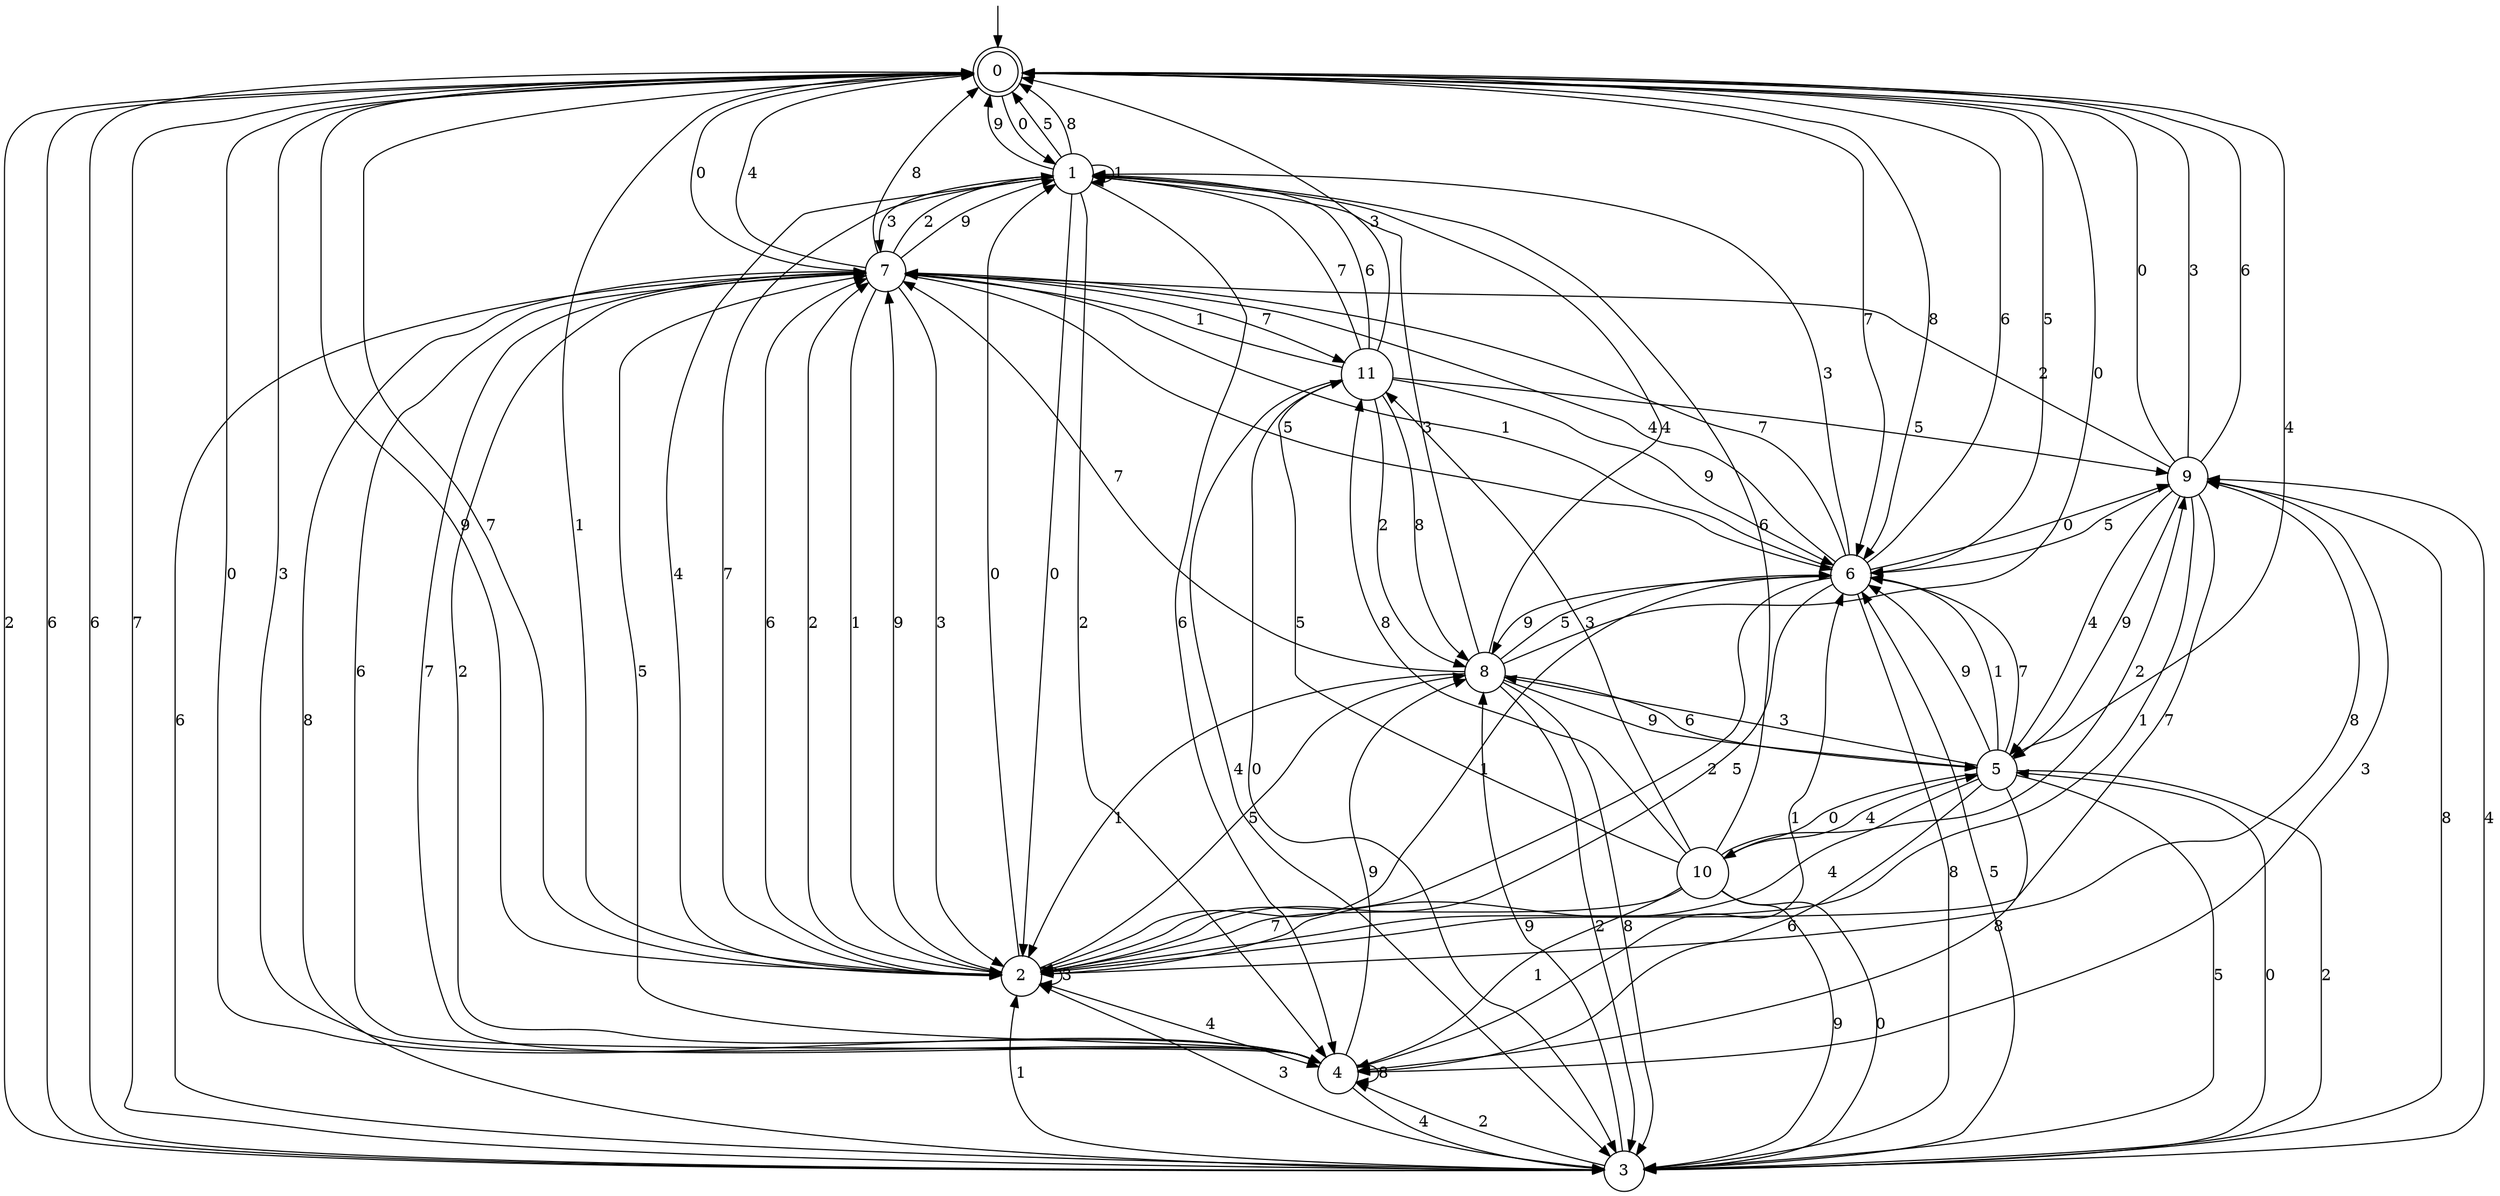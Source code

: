 digraph g {

	s0 [shape="doublecircle" label="0"];
	s1 [shape="circle" label="1"];
	s2 [shape="circle" label="2"];
	s3 [shape="circle" label="3"];
	s4 [shape="circle" label="4"];
	s5 [shape="circle" label="5"];
	s6 [shape="circle" label="6"];
	s7 [shape="circle" label="7"];
	s8 [shape="circle" label="8"];
	s9 [shape="circle" label="9"];
	s10 [shape="circle" label="10"];
	s11 [shape="circle" label="11"];
	s0 -> s1 [label="0"];
	s0 -> s2 [label="1"];
	s0 -> s3 [label="2"];
	s0 -> s4 [label="3"];
	s0 -> s5 [label="4"];
	s0 -> s6 [label="5"];
	s0 -> s3 [label="6"];
	s0 -> s6 [label="7"];
	s0 -> s6 [label="8"];
	s0 -> s2 [label="9"];
	s1 -> s2 [label="0"];
	s1 -> s1 [label="1"];
	s1 -> s4 [label="2"];
	s1 -> s7 [label="3"];
	s1 -> s2 [label="4"];
	s1 -> s0 [label="5"];
	s1 -> s4 [label="6"];
	s1 -> s2 [label="7"];
	s1 -> s0 [label="8"];
	s1 -> s0 [label="9"];
	s2 -> s1 [label="0"];
	s2 -> s6 [label="1"];
	s2 -> s7 [label="2"];
	s2 -> s2 [label="3"];
	s2 -> s4 [label="4"];
	s2 -> s8 [label="5"];
	s2 -> s7 [label="6"];
	s2 -> s0 [label="7"];
	s2 -> s9 [label="8"];
	s2 -> s7 [label="9"];
	s3 -> s5 [label="0"];
	s3 -> s2 [label="1"];
	s3 -> s4 [label="2"];
	s3 -> s2 [label="3"];
	s3 -> s9 [label="4"];
	s3 -> s6 [label="5"];
	s3 -> s0 [label="6"];
	s3 -> s0 [label="7"];
	s3 -> s7 [label="8"];
	s3 -> s8 [label="9"];
	s4 -> s0 [label="0"];
	s4 -> s6 [label="1"];
	s4 -> s7 [label="2"];
	s4 -> s9 [label="3"];
	s4 -> s3 [label="4"];
	s4 -> s7 [label="5"];
	s4 -> s7 [label="6"];
	s4 -> s7 [label="7"];
	s4 -> s4 [label="8"];
	s4 -> s8 [label="9"];
	s5 -> s10 [label="0"];
	s5 -> s6 [label="1"];
	s5 -> s3 [label="2"];
	s5 -> s8 [label="3"];
	s5 -> s2 [label="4"];
	s5 -> s3 [label="5"];
	s5 -> s4 [label="6"];
	s5 -> s6 [label="7"];
	s5 -> s4 [label="8"];
	s5 -> s6 [label="9"];
	s6 -> s9 [label="0"];
	s6 -> s7 [label="1"];
	s6 -> s2 [label="2"];
	s6 -> s1 [label="3"];
	s6 -> s7 [label="4"];
	s6 -> s2 [label="5"];
	s6 -> s0 [label="6"];
	s6 -> s7 [label="7"];
	s6 -> s3 [label="8"];
	s6 -> s8 [label="9"];
	s7 -> s0 [label="0"];
	s7 -> s2 [label="1"];
	s7 -> s1 [label="2"];
	s7 -> s2 [label="3"];
	s7 -> s0 [label="4"];
	s7 -> s6 [label="5"];
	s7 -> s3 [label="6"];
	s7 -> s11 [label="7"];
	s7 -> s0 [label="8"];
	s7 -> s1 [label="9"];
	s8 -> s0 [label="0"];
	s8 -> s2 [label="1"];
	s8 -> s3 [label="2"];
	s8 -> s1 [label="3"];
	s8 -> s1 [label="4"];
	s8 -> s6 [label="5"];
	s8 -> s5 [label="6"];
	s8 -> s7 [label="7"];
	s8 -> s3 [label="8"];
	s8 -> s5 [label="9"];
	s9 -> s0 [label="0"];
	s9 -> s2 [label="1"];
	s9 -> s7 [label="2"];
	s9 -> s0 [label="3"];
	s9 -> s5 [label="4"];
	s9 -> s6 [label="5"];
	s9 -> s0 [label="6"];
	s9 -> s2 [label="7"];
	s9 -> s3 [label="8"];
	s9 -> s5 [label="9"];
	s10 -> s3 [label="0"];
	s10 -> s4 [label="1"];
	s10 -> s9 [label="2"];
	s10 -> s11 [label="3"];
	s10 -> s5 [label="4"];
	s10 -> s11 [label="5"];
	s10 -> s1 [label="6"];
	s10 -> s2 [label="7"];
	s10 -> s11 [label="8"];
	s10 -> s3 [label="9"];
	s11 -> s3 [label="0"];
	s11 -> s7 [label="1"];
	s11 -> s8 [label="2"];
	s11 -> s0 [label="3"];
	s11 -> s3 [label="4"];
	s11 -> s9 [label="5"];
	s11 -> s1 [label="6"];
	s11 -> s1 [label="7"];
	s11 -> s8 [label="8"];
	s11 -> s6 [label="9"];

__start0 [label="" shape="none" width="0" height="0"];
__start0 -> s0;

}
